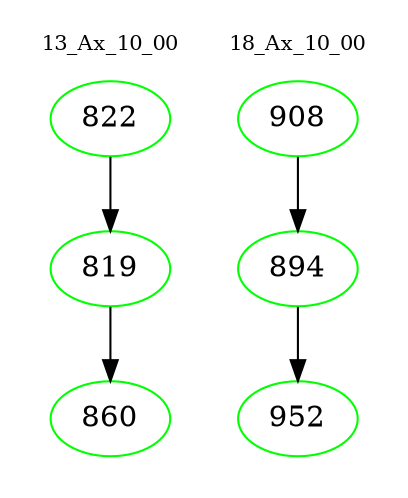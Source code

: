 digraph{
subgraph cluster_0 {
color = white
label = "13_Ax_10_00";
fontsize=10;
T0_822 [label="822", color="green"]
T0_822 -> T0_819 [color="black"]
T0_819 [label="819", color="green"]
T0_819 -> T0_860 [color="black"]
T0_860 [label="860", color="green"]
}
subgraph cluster_1 {
color = white
label = "18_Ax_10_00";
fontsize=10;
T1_908 [label="908", color="green"]
T1_908 -> T1_894 [color="black"]
T1_894 [label="894", color="green"]
T1_894 -> T1_952 [color="black"]
T1_952 [label="952", color="green"]
}
}
